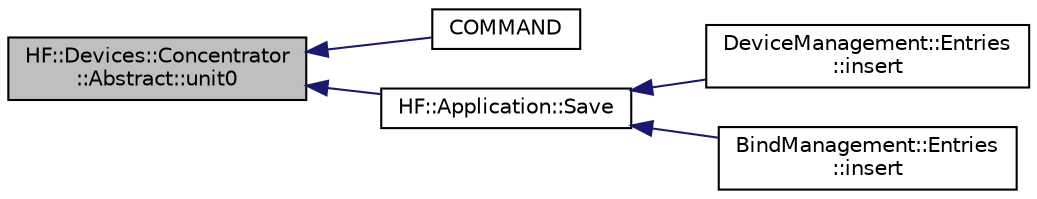 digraph "HF::Devices::Concentrator::Abstract::unit0"
{
  edge [fontname="Helvetica",fontsize="10",labelfontname="Helvetica",labelfontsize="10"];
  node [fontname="Helvetica",fontsize="10",shape=record];
  rankdir="LR";
  Node1 [label="HF::Devices::Concentrator\l::Abstract::unit0",height=0.2,width=0.4,color="black", fillcolor="grey75", style="filled", fontcolor="black"];
  Node1 -> Node2 [dir="back",color="midnightblue",fontsize="10",style="solid",fontname="Helvetica"];
  Node2 [label="COMMAND",height=0.2,width=0.4,color="black", fillcolor="white", style="filled",URL="$group__examples.html#ga8ea3a05f2312aeac71f34f150c2a5e82",tooltip="ListRegs List registrations command. "];
  Node1 -> Node3 [dir="back",color="midnightblue",fontsize="10",style="solid",fontname="Helvetica"];
  Node3 [label="HF::Application::Save",height=0.2,width=0.4,color="black", fillcolor="white", style="filled",URL="$group__examples.html#gaa0581a446c239d3fae170963ada22247",tooltip="Save application configuration. "];
  Node3 -> Node4 [dir="back",color="midnightblue",fontsize="10",style="solid",fontname="Helvetica"];
  Node4 [label="DeviceManagement::Entries\l::insert",height=0.2,width=0.4,color="black", fillcolor="white", style="filled",URL="$group__examples.html#ga2ba5726b65cb73c5887c40b0844728d4",tooltip="Insert a device management entry into the database. "];
  Node3 -> Node5 [dir="back",color="midnightblue",fontsize="10",style="solid",fontname="Helvetica"];
  Node5 [label="BindManagement::Entries\l::insert",height=0.2,width=0.4,color="black", fillcolor="white", style="filled",URL="$group__examples.html#gacd6984183874ad1151acc392acc65330",tooltip="Insert a bind management entry into the database. "];
}
